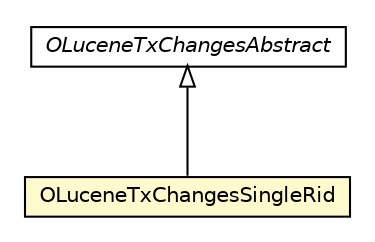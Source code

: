 #!/usr/local/bin/dot
#
# Class diagram 
# Generated by UMLGraph version R5_6-24-gf6e263 (http://www.umlgraph.org/)
#

digraph G {
	edge [fontname="Helvetica",fontsize=10,labelfontname="Helvetica",labelfontsize=10];
	node [fontname="Helvetica",fontsize=10,shape=plaintext];
	nodesep=0.25;
	ranksep=0.5;
	// com.orientechnologies.lucene.tx.OLuceneTxChangesSingleRid
	c4454240 [label=<<table title="com.orientechnologies.lucene.tx.OLuceneTxChangesSingleRid" border="0" cellborder="1" cellspacing="0" cellpadding="2" port="p" bgcolor="lemonChiffon" href="./OLuceneTxChangesSingleRid.html">
		<tr><td><table border="0" cellspacing="0" cellpadding="1">
<tr><td align="center" balign="center"> OLuceneTxChangesSingleRid </td></tr>
		</table></td></tr>
		</table>>, URL="./OLuceneTxChangesSingleRid.html", fontname="Helvetica", fontcolor="black", fontsize=10.0];
	// com.orientechnologies.lucene.tx.OLuceneTxChangesAbstract
	c4454242 [label=<<table title="com.orientechnologies.lucene.tx.OLuceneTxChangesAbstract" border="0" cellborder="1" cellspacing="0" cellpadding="2" port="p" href="./OLuceneTxChangesAbstract.html">
		<tr><td><table border="0" cellspacing="0" cellpadding="1">
<tr><td align="center" balign="center"><font face="Helvetica-Oblique"> OLuceneTxChangesAbstract </font></td></tr>
		</table></td></tr>
		</table>>, URL="./OLuceneTxChangesAbstract.html", fontname="Helvetica", fontcolor="black", fontsize=10.0];
	//com.orientechnologies.lucene.tx.OLuceneTxChangesSingleRid extends com.orientechnologies.lucene.tx.OLuceneTxChangesAbstract
	c4454242:p -> c4454240:p [dir=back,arrowtail=empty];
}

